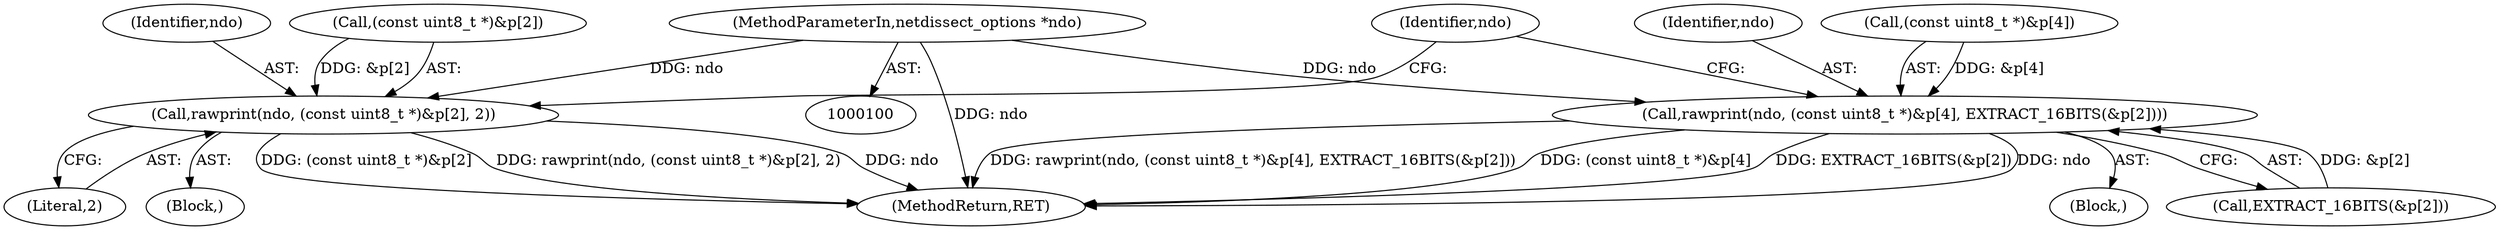 digraph "0_tcpdump_e0a5a02b0fc1900a69d6c37ed0aab36fb8494e6d@pointer" {
"1000101" [label="(MethodParameterIn,netdissect_options *ndo)"];
"1000176" [label="(Call,rawprint(ndo, (const uint8_t *)&p[2], 2))"];
"1000197" [label="(Call,rawprint(ndo, (const uint8_t *)&p[4], EXTRACT_16BITS(&p[2])))"];
"1000212" [label="(Identifier,ndo)"];
"1000186" [label="(Block,)"];
"1000205" [label="(Call,EXTRACT_16BITS(&p[2]))"];
"1000184" [label="(Literal,2)"];
"1000198" [label="(Identifier,ndo)"];
"1000178" [label="(Call,(const uint8_t *)&p[2])"];
"1000199" [label="(Call,(const uint8_t *)&p[4])"];
"1000101" [label="(MethodParameterIn,netdissect_options *ndo)"];
"1000177" [label="(Identifier,ndo)"];
"1000176" [label="(Call,rawprint(ndo, (const uint8_t *)&p[2], 2))"];
"1000166" [label="(Block,)"];
"1000197" [label="(Call,rawprint(ndo, (const uint8_t *)&p[4], EXTRACT_16BITS(&p[2])))"];
"1000218" [label="(MethodReturn,RET)"];
"1000101" -> "1000100"  [label="AST: "];
"1000101" -> "1000218"  [label="DDG: ndo"];
"1000101" -> "1000176"  [label="DDG: ndo"];
"1000101" -> "1000197"  [label="DDG: ndo"];
"1000176" -> "1000166"  [label="AST: "];
"1000176" -> "1000184"  [label="CFG: "];
"1000177" -> "1000176"  [label="AST: "];
"1000178" -> "1000176"  [label="AST: "];
"1000184" -> "1000176"  [label="AST: "];
"1000212" -> "1000176"  [label="CFG: "];
"1000176" -> "1000218"  [label="DDG: (const uint8_t *)&p[2]"];
"1000176" -> "1000218"  [label="DDG: rawprint(ndo, (const uint8_t *)&p[2], 2)"];
"1000176" -> "1000218"  [label="DDG: ndo"];
"1000178" -> "1000176"  [label="DDG: &p[2]"];
"1000197" -> "1000186"  [label="AST: "];
"1000197" -> "1000205"  [label="CFG: "];
"1000198" -> "1000197"  [label="AST: "];
"1000199" -> "1000197"  [label="AST: "];
"1000205" -> "1000197"  [label="AST: "];
"1000212" -> "1000197"  [label="CFG: "];
"1000197" -> "1000218"  [label="DDG: rawprint(ndo, (const uint8_t *)&p[4], EXTRACT_16BITS(&p[2]))"];
"1000197" -> "1000218"  [label="DDG: (const uint8_t *)&p[4]"];
"1000197" -> "1000218"  [label="DDG: EXTRACT_16BITS(&p[2])"];
"1000197" -> "1000218"  [label="DDG: ndo"];
"1000199" -> "1000197"  [label="DDG: &p[4]"];
"1000205" -> "1000197"  [label="DDG: &p[2]"];
}
